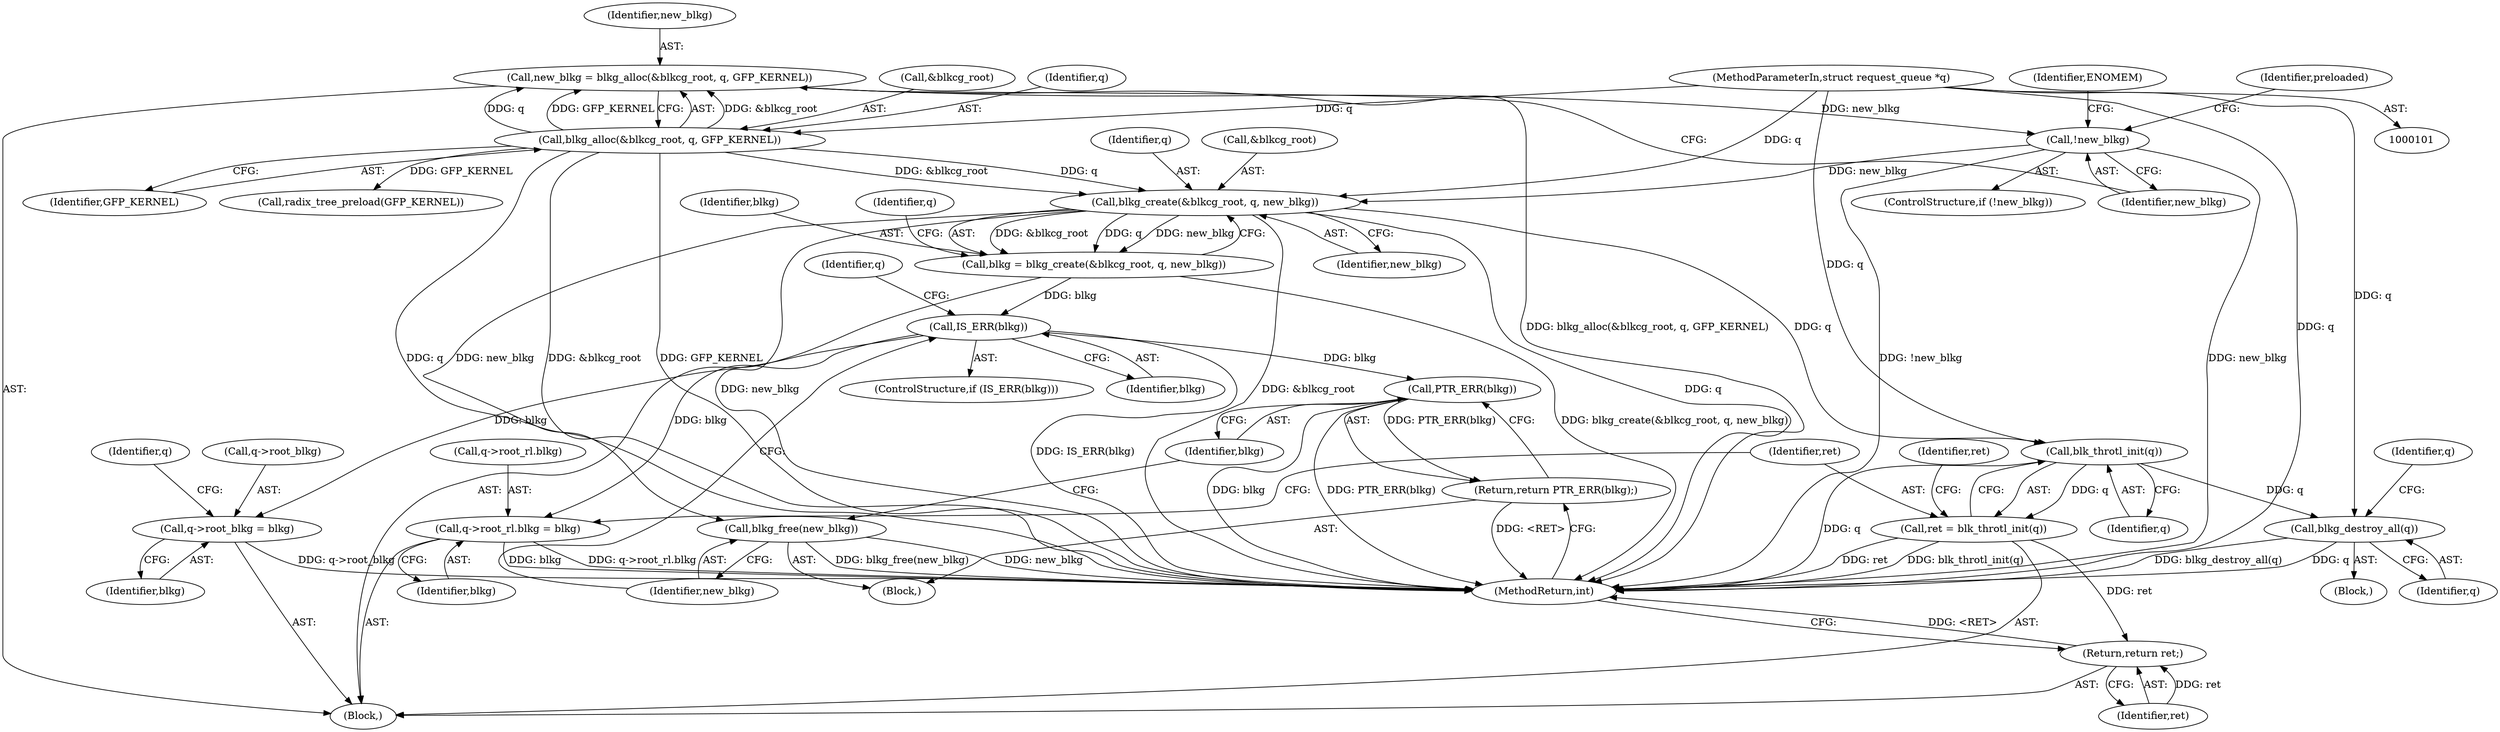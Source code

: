 digraph "1_linux_9b54d816e00425c3a517514e0d677bb3cec49258@API" {
"1000133" [label="(Call,blkg_create(&blkcg_root, q, new_blkg))"];
"1000110" [label="(Call,blkg_alloc(&blkcg_root, q, GFP_KERNEL))"];
"1000102" [label="(MethodParameterIn,struct request_queue *q)"];
"1000116" [label="(Call,!new_blkg)"];
"1000108" [label="(Call,new_blkg = blkg_alloc(&blkcg_root, q, GFP_KERNEL))"];
"1000131" [label="(Call,blkg = blkg_create(&blkcg_root, q, new_blkg))"];
"1000147" [label="(Call,IS_ERR(blkg))"];
"1000153" [label="(Call,PTR_ERR(blkg))"];
"1000152" [label="(Return,return PTR_ERR(blkg);)"];
"1000155" [label="(Call,q->root_blkg = blkg)"];
"1000160" [label="(Call,q->root_rl.blkg = blkg)"];
"1000150" [label="(Call,blkg_free(new_blkg))"];
"1000169" [label="(Call,blk_throtl_init(q))"];
"1000167" [label="(Call,ret = blk_throtl_init(q))"];
"1000184" [label="(Return,return ret;)"];
"1000178" [label="(Call,blkg_destroy_all(q))"];
"1000133" [label="(Call,blkg_create(&blkcg_root, q, new_blkg))"];
"1000116" [label="(Call,!new_blkg)"];
"1000173" [label="(Block,)"];
"1000161" [label="(Call,q->root_rl.blkg)"];
"1000124" [label="(Call,radix_tree_preload(GFP_KERNEL))"];
"1000156" [label="(Call,q->root_blkg)"];
"1000114" [label="(Identifier,GFP_KERNEL)"];
"1000137" [label="(Identifier,new_blkg)"];
"1000168" [label="(Identifier,ret)"];
"1000150" [label="(Call,blkg_free(new_blkg))"];
"1000186" [label="(MethodReturn,int)"];
"1000134" [label="(Call,&blkcg_root)"];
"1000184" [label="(Return,return ret;)"];
"1000155" [label="(Call,q->root_blkg = blkg)"];
"1000152" [label="(Return,return PTR_ERR(blkg);)"];
"1000115" [label="(ControlStructure,if (!new_blkg))"];
"1000166" [label="(Identifier,blkg)"];
"1000182" [label="(Identifier,q)"];
"1000159" [label="(Identifier,blkg)"];
"1000120" [label="(Identifier,ENOMEM)"];
"1000140" [label="(Identifier,q)"];
"1000110" [label="(Call,blkg_alloc(&blkcg_root, q, GFP_KERNEL))"];
"1000157" [label="(Identifier,q)"];
"1000108" [label="(Call,new_blkg = blkg_alloc(&blkcg_root, q, GFP_KERNEL))"];
"1000178" [label="(Call,blkg_destroy_all(q))"];
"1000117" [label="(Identifier,new_blkg)"];
"1000170" [label="(Identifier,q)"];
"1000103" [label="(Block,)"];
"1000146" [label="(ControlStructure,if (IS_ERR(blkg)))"];
"1000111" [label="(Call,&blkcg_root)"];
"1000148" [label="(Identifier,blkg)"];
"1000102" [label="(MethodParameterIn,struct request_queue *q)"];
"1000113" [label="(Identifier,q)"];
"1000153" [label="(Call,PTR_ERR(blkg))"];
"1000149" [label="(Block,)"];
"1000109" [label="(Identifier,new_blkg)"];
"1000132" [label="(Identifier,blkg)"];
"1000163" [label="(Identifier,q)"];
"1000154" [label="(Identifier,blkg)"];
"1000122" [label="(Identifier,preloaded)"];
"1000172" [label="(Identifier,ret)"];
"1000147" [label="(Call,IS_ERR(blkg))"];
"1000160" [label="(Call,q->root_rl.blkg = blkg)"];
"1000179" [label="(Identifier,q)"];
"1000131" [label="(Call,blkg = blkg_create(&blkcg_root, q, new_blkg))"];
"1000167" [label="(Call,ret = blk_throtl_init(q))"];
"1000185" [label="(Identifier,ret)"];
"1000151" [label="(Identifier,new_blkg)"];
"1000169" [label="(Call,blk_throtl_init(q))"];
"1000136" [label="(Identifier,q)"];
"1000133" -> "1000131"  [label="AST: "];
"1000133" -> "1000137"  [label="CFG: "];
"1000134" -> "1000133"  [label="AST: "];
"1000136" -> "1000133"  [label="AST: "];
"1000137" -> "1000133"  [label="AST: "];
"1000131" -> "1000133"  [label="CFG: "];
"1000133" -> "1000186"  [label="DDG: &blkcg_root"];
"1000133" -> "1000186"  [label="DDG: q"];
"1000133" -> "1000186"  [label="DDG: new_blkg"];
"1000133" -> "1000131"  [label="DDG: &blkcg_root"];
"1000133" -> "1000131"  [label="DDG: q"];
"1000133" -> "1000131"  [label="DDG: new_blkg"];
"1000110" -> "1000133"  [label="DDG: &blkcg_root"];
"1000110" -> "1000133"  [label="DDG: q"];
"1000102" -> "1000133"  [label="DDG: q"];
"1000116" -> "1000133"  [label="DDG: new_blkg"];
"1000133" -> "1000150"  [label="DDG: new_blkg"];
"1000133" -> "1000169"  [label="DDG: q"];
"1000110" -> "1000108"  [label="AST: "];
"1000110" -> "1000114"  [label="CFG: "];
"1000111" -> "1000110"  [label="AST: "];
"1000113" -> "1000110"  [label="AST: "];
"1000114" -> "1000110"  [label="AST: "];
"1000108" -> "1000110"  [label="CFG: "];
"1000110" -> "1000186"  [label="DDG: GFP_KERNEL"];
"1000110" -> "1000186"  [label="DDG: q"];
"1000110" -> "1000186"  [label="DDG: &blkcg_root"];
"1000110" -> "1000108"  [label="DDG: &blkcg_root"];
"1000110" -> "1000108"  [label="DDG: q"];
"1000110" -> "1000108"  [label="DDG: GFP_KERNEL"];
"1000102" -> "1000110"  [label="DDG: q"];
"1000110" -> "1000124"  [label="DDG: GFP_KERNEL"];
"1000102" -> "1000101"  [label="AST: "];
"1000102" -> "1000186"  [label="DDG: q"];
"1000102" -> "1000169"  [label="DDG: q"];
"1000102" -> "1000178"  [label="DDG: q"];
"1000116" -> "1000115"  [label="AST: "];
"1000116" -> "1000117"  [label="CFG: "];
"1000117" -> "1000116"  [label="AST: "];
"1000120" -> "1000116"  [label="CFG: "];
"1000122" -> "1000116"  [label="CFG: "];
"1000116" -> "1000186"  [label="DDG: new_blkg"];
"1000116" -> "1000186"  [label="DDG: !new_blkg"];
"1000108" -> "1000116"  [label="DDG: new_blkg"];
"1000108" -> "1000103"  [label="AST: "];
"1000109" -> "1000108"  [label="AST: "];
"1000117" -> "1000108"  [label="CFG: "];
"1000108" -> "1000186"  [label="DDG: blkg_alloc(&blkcg_root, q, GFP_KERNEL)"];
"1000131" -> "1000103"  [label="AST: "];
"1000132" -> "1000131"  [label="AST: "];
"1000140" -> "1000131"  [label="CFG: "];
"1000131" -> "1000186"  [label="DDG: blkg_create(&blkcg_root, q, new_blkg)"];
"1000131" -> "1000147"  [label="DDG: blkg"];
"1000147" -> "1000146"  [label="AST: "];
"1000147" -> "1000148"  [label="CFG: "];
"1000148" -> "1000147"  [label="AST: "];
"1000151" -> "1000147"  [label="CFG: "];
"1000157" -> "1000147"  [label="CFG: "];
"1000147" -> "1000186"  [label="DDG: IS_ERR(blkg)"];
"1000147" -> "1000153"  [label="DDG: blkg"];
"1000147" -> "1000155"  [label="DDG: blkg"];
"1000147" -> "1000160"  [label="DDG: blkg"];
"1000153" -> "1000152"  [label="AST: "];
"1000153" -> "1000154"  [label="CFG: "];
"1000154" -> "1000153"  [label="AST: "];
"1000152" -> "1000153"  [label="CFG: "];
"1000153" -> "1000186"  [label="DDG: blkg"];
"1000153" -> "1000186"  [label="DDG: PTR_ERR(blkg)"];
"1000153" -> "1000152"  [label="DDG: PTR_ERR(blkg)"];
"1000152" -> "1000149"  [label="AST: "];
"1000186" -> "1000152"  [label="CFG: "];
"1000152" -> "1000186"  [label="DDG: <RET>"];
"1000155" -> "1000103"  [label="AST: "];
"1000155" -> "1000159"  [label="CFG: "];
"1000156" -> "1000155"  [label="AST: "];
"1000159" -> "1000155"  [label="AST: "];
"1000163" -> "1000155"  [label="CFG: "];
"1000155" -> "1000186"  [label="DDG: q->root_blkg"];
"1000160" -> "1000103"  [label="AST: "];
"1000160" -> "1000166"  [label="CFG: "];
"1000161" -> "1000160"  [label="AST: "];
"1000166" -> "1000160"  [label="AST: "];
"1000168" -> "1000160"  [label="CFG: "];
"1000160" -> "1000186"  [label="DDG: blkg"];
"1000160" -> "1000186"  [label="DDG: q->root_rl.blkg"];
"1000150" -> "1000149"  [label="AST: "];
"1000150" -> "1000151"  [label="CFG: "];
"1000151" -> "1000150"  [label="AST: "];
"1000154" -> "1000150"  [label="CFG: "];
"1000150" -> "1000186"  [label="DDG: new_blkg"];
"1000150" -> "1000186"  [label="DDG: blkg_free(new_blkg)"];
"1000169" -> "1000167"  [label="AST: "];
"1000169" -> "1000170"  [label="CFG: "];
"1000170" -> "1000169"  [label="AST: "];
"1000167" -> "1000169"  [label="CFG: "];
"1000169" -> "1000186"  [label="DDG: q"];
"1000169" -> "1000167"  [label="DDG: q"];
"1000169" -> "1000178"  [label="DDG: q"];
"1000167" -> "1000103"  [label="AST: "];
"1000168" -> "1000167"  [label="AST: "];
"1000172" -> "1000167"  [label="CFG: "];
"1000167" -> "1000186"  [label="DDG: blk_throtl_init(q)"];
"1000167" -> "1000186"  [label="DDG: ret"];
"1000167" -> "1000184"  [label="DDG: ret"];
"1000184" -> "1000103"  [label="AST: "];
"1000184" -> "1000185"  [label="CFG: "];
"1000185" -> "1000184"  [label="AST: "];
"1000186" -> "1000184"  [label="CFG: "];
"1000184" -> "1000186"  [label="DDG: <RET>"];
"1000185" -> "1000184"  [label="DDG: ret"];
"1000178" -> "1000173"  [label="AST: "];
"1000178" -> "1000179"  [label="CFG: "];
"1000179" -> "1000178"  [label="AST: "];
"1000182" -> "1000178"  [label="CFG: "];
"1000178" -> "1000186"  [label="DDG: q"];
"1000178" -> "1000186"  [label="DDG: blkg_destroy_all(q)"];
}
